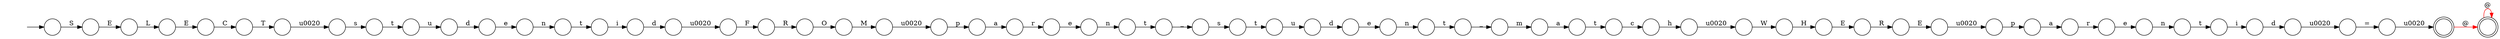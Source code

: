 digraph Automaton {
  rankdir = LR;
  0 [shape=circle,label=""];
  0 -> 42 [label="\u0020"]
  1 [shape=circle,label=""];
  1 -> 58 [label="e"]
  2 [shape=circle,label=""];
  2 -> 8 [label="\u0020"]
  3 [shape=circle,label=""];
  3 -> 21 [label="F"]
  4 [shape=circle,label=""];
  4 -> 2 [label="h"]
  5 [shape=circle,label=""];
  5 -> 25 [label="e"]
  6 [shape=circle,label=""];
  6 -> 11 [label="\u0020"]
  7 [shape=circle,label=""];
  7 -> 14 [label="O"]
  8 [shape=circle,label=""];
  8 -> 36 [label="W"]
  9 [shape=circle,label=""];
  9 -> 32 [label="n"]
  10 [shape=circle,label=""];
  10 -> 20 [label="E"]
  11 [shape=doublecircle,label=""];
  11 -> 55 [label="@",color=red]
  12 [shape=circle,label=""];
  12 -> 29 [label="a"]
  13 [shape=circle,label=""];
  13 -> 19 [label="s"]
  14 [shape=circle,label=""];
  14 -> 0 [label="M"]
  15 [shape=circle,label=""];
  15 -> 39 [label="t"]
  16 [shape=circle,label=""];
  16 -> 4 [label="c"]
  17 [shape=circle,label=""];
  17 -> 48 [label="t"]
  18 [shape=circle,label=""];
  18 -> 49 [label="E"]
  19 [shape=circle,label=""];
  19 -> 24 [label="t"]
  20 [shape=circle,label=""];
  20 -> 51 [label="\u0020"]
  21 [shape=circle,label=""];
  21 -> 7 [label="R"]
  22 [shape=circle,label=""];
  22 -> 61 [label="d"]
  23 [shape=circle,label=""];
  23 -> 28 [label="_"]
  24 [shape=circle,label=""];
  24 -> 53 [label="u"]
  25 [shape=circle,label=""];
  25 -> 47 [label="n"]
  26 [shape=circle,label=""];
  26 -> 50 [label="_"]
  27 [shape=circle,label=""];
  27 -> 45 [label="L"]
  28 [shape=circle,label=""];
  28 -> 15 [label="s"]
  29 [shape=circle,label=""];
  29 -> 1 [label="r"]
  30 [shape=circle,label=""];
  30 -> 23 [label="t"]
  31 [shape=circle,label=""];
  31 -> 33 [label="C"]
  32 [shape=circle,label=""];
  32 -> 57 [label="t"]
  33 [shape=circle,label=""];
  33 -> 34 [label="T"]
  34 [shape=circle,label=""];
  34 -> 13 [label="\u0020"]
  35 [shape=circle,label=""];
  35 -> 41 [label="d"]
  36 [shape=circle,label=""];
  36 -> 18 [label="H"]
  37 [shape=circle,label=""];
  37 -> 16 [label="t"]
  38 [shape=circle,label=""];
  38 -> 60 [label="r"]
  39 [shape=circle,label=""];
  39 -> 43 [label="u"]
  40 [shape=circle,label=""];
  40 -> 17 [label="n"]
  41 [shape=circle,label=""];
  41 -> 52 [label="\u0020"]
  42 [shape=circle,label=""];
  42 -> 12 [label="p"]
  43 [shape=circle,label=""];
  43 -> 5 [label="d"]
  44 [shape=circle,label=""];
  44 -> 37 [label="a"]
  45 [shape=circle,label=""];
  45 -> 31 [label="E"]
  46 [shape=circle,label=""];
  initial [shape=plaintext,label=""];
  initial -> 46
  46 -> 54 [label="S"]
  47 [shape=circle,label=""];
  47 -> 26 [label="t"]
  48 [shape=circle,label=""];
  48 -> 22 [label="i"]
  49 [shape=circle,label=""];
  49 -> 10 [label="R"]
  50 [shape=circle,label=""];
  50 -> 44 [label="m"]
  51 [shape=circle,label=""];
  51 -> 56 [label="p"]
  52 [shape=circle,label=""];
  52 -> 6 [label="="]
  53 [shape=circle,label=""];
  53 -> 59 [label="d"]
  54 [shape=circle,label=""];
  54 -> 27 [label="E"]
  55 [shape=doublecircle,label=""];
  55 -> 55 [label="@",color=red]
  56 [shape=circle,label=""];
  56 -> 38 [label="a"]
  57 [shape=circle,label=""];
  57 -> 35 [label="i"]
  58 [shape=circle,label=""];
  58 -> 30 [label="n"]
  59 [shape=circle,label=""];
  59 -> 40 [label="e"]
  60 [shape=circle,label=""];
  60 -> 9 [label="e"]
  61 [shape=circle,label=""];
  61 -> 3 [label="\u0020"]
}
